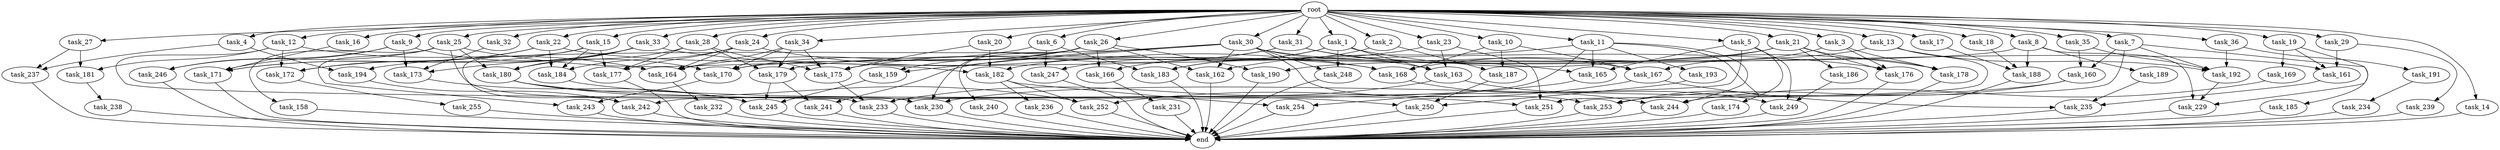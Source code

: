 digraph G {
  task_171 [size="1125281431.552000"];
  task_32 [size="1.024000"];
  task_191 [size="695784701.952000"];
  task_247 [size="1717986918.400000"];
  task_27 [size="1.024000"];
  task_251 [size="1236950581.248000"];
  task_4 [size="1.024000"];
  task_2 [size="1.024000"];
  task_13 [size="1.024000"];
  task_182 [size="1073741824.000000"];
  task_186 [size="34359738.368000"];
  task_177 [size="1279900254.208000"];
  task_168 [size="798863917.056000"];
  task_245 [size="1520418422.784000"];
  task_6 [size="1.024000"];
  task_9 [size="1.024000"];
  task_175 [size="1460288880.640000"];
  task_189 [size="309237645.312000"];
  task_165 [size="850403524.608000"];
  task_159 [size="214748364.800000"];
  task_188 [size="1039382085.632000"];
  task_164 [size="936302870.528000"];
  task_231 [size="695784701.952000"];
  task_158 [size="137438953.472000"];
  task_183 [size="1443109011.456000"];
  task_242 [size="1151051235.328000"];
  task_234 [size="77309411.328000"];
  task_36 [size="1.024000"];
  task_16 [size="1.024000"];
  task_185 [size="858993459.200000"];
  task_249 [size="807453851.648000"];
  task_243 [size="214748364.800000"];
  task_161 [size="1176821039.104000"];
  task_170 [size="1460288880.640000"];
  task_15 [size="1.024000"];
  task_10 [size="1.024000"];
  task_229 [size="996432412.672000"];
  task_29 [size="1.024000"];
  task_240 [size="137438953.472000"];
  task_162 [size="910533066.752000"];
  task_250 [size="592705486.848000"];
  task_235 [size="592705486.848000"];
  task_167 [size="429496729.600000"];
  task_190 [size="446676598.784000"];
  task_237 [size="584115552.256000"];
  task_26 [size="1.024000"];
  task_25 [size="1.024000"];
  task_31 [size="1.024000"];
  end [size="0.000000"];
  task_169 [size="549755813.888000"];
  task_192 [size="2284922601.472000"];
  task_239 [size="549755813.888000"];
  task_180 [size="481036337.152000"];
  task_18 [size="1.024000"];
  task_12 [size="1.024000"];
  task_230 [size="352187318.272000"];
  task_33 [size="1.024000"];
  task_238 [size="420906795.008000"];
  task_14 [size="1.024000"];
  task_241 [size="627065225.216000"];
  task_253 [size="850403524.608000"];
  task_173 [size="420906795.008000"];
  task_236 [size="695784701.952000"];
  task_246 [size="214748364.800000"];
  task_184 [size="1047972020.224000"];
  task_174 [size="77309411.328000"];
  task_21 [size="1.024000"];
  task_244 [size="1082331758.592000"];
  task_187 [size="687194767.360000"];
  task_23 [size="1.024000"];
  task_176 [size="283467841.536000"];
  root [size="0.000000"];
  task_5 [size="1.024000"];
  task_193 [size="695784701.952000"];
  task_11 [size="1.024000"];
  task_194 [size="111669149.696000"];
  task_179 [size="558345748.480000"];
  task_3 [size="1.024000"];
  task_166 [size="996432412.672000"];
  task_19 [size="1.024000"];
  task_232 [size="858993459.200000"];
  task_22 [size="1.024000"];
  task_28 [size="1.024000"];
  task_7 [size="1.024000"];
  task_34 [size="1.024000"];
  task_233 [size="841813590.016000"];
  task_254 [size="910533066.752000"];
  task_252 [size="1151051235.328000"];
  task_17 [size="1.024000"];
  task_248 [size="936302870.528000"];
  task_20 [size="1.024000"];
  task_178 [size="1108101562.368000"];
  task_1 [size="1.024000"];
  task_160 [size="1279900254.208000"];
  task_181 [size="584115552.256000"];
  task_172 [size="146028888.064000"];
  task_35 [size="1.024000"];
  task_163 [size="970662608.896000"];
  task_30 [size="1.024000"];
  task_24 [size="1.024000"];
  task_255 [size="77309411.328000"];
  task_8 [size="1.024000"];

  task_171 -> end [size="1.000000"];
  task_32 -> task_173 [size="301989888.000000"];
  task_191 -> task_234 [size="75497472.000000"];
  task_247 -> end [size="1.000000"];
  task_27 -> task_237 [size="536870912.000000"];
  task_27 -> task_181 [size="536870912.000000"];
  task_251 -> end [size="1.000000"];
  task_4 -> task_194 [size="33554432.000000"];
  task_4 -> task_237 [size="33554432.000000"];
  task_2 -> task_187 [size="536870912.000000"];
  task_2 -> task_183 [size="536870912.000000"];
  task_13 -> task_192 [size="301989888.000000"];
  task_13 -> task_251 [size="301989888.000000"];
  task_13 -> task_190 [size="301989888.000000"];
  task_182 -> task_252 [size="679477248.000000"];
  task_182 -> task_254 [size="679477248.000000"];
  task_182 -> task_236 [size="679477248.000000"];
  task_186 -> task_249 [size="679477248.000000"];
  task_177 -> end [size="1.000000"];
  task_168 -> task_244 [size="301989888.000000"];
  task_245 -> end [size="1.000000"];
  task_6 -> task_247 [size="838860800.000000"];
  task_6 -> task_183 [size="838860800.000000"];
  task_6 -> task_170 [size="838860800.000000"];
  task_9 -> task_246 [size="75497472.000000"];
  task_9 -> task_171 [size="75497472.000000"];
  task_9 -> task_170 [size="75497472.000000"];
  task_9 -> task_173 [size="75497472.000000"];
  task_175 -> task_233 [size="679477248.000000"];
  task_189 -> task_235 [size="134217728.000000"];
  task_165 -> task_254 [size="209715200.000000"];
  task_159 -> task_245 [size="838860800.000000"];
  task_188 -> end [size="1.000000"];
  task_164 -> task_232 [size="838860800.000000"];
  task_231 -> end [size="1.000000"];
  task_158 -> end [size="1.000000"];
  task_183 -> end [size="1.000000"];
  task_242 -> end [size="1.000000"];
  task_234 -> end [size="1.000000"];
  task_36 -> task_192 [size="679477248.000000"];
  task_36 -> task_191 [size="679477248.000000"];
  task_16 -> task_171 [size="536870912.000000"];
  task_185 -> end [size="1.000000"];
  task_249 -> end [size="1.000000"];
  task_243 -> end [size="1.000000"];
  task_161 -> task_235 [size="33554432.000000"];
  task_170 -> task_243 [size="75497472.000000"];
  task_15 -> task_242 [size="411041792.000000"];
  task_15 -> task_184 [size="411041792.000000"];
  task_15 -> task_177 [size="411041792.000000"];
  task_15 -> task_171 [size="411041792.000000"];
  task_10 -> task_187 [size="134217728.000000"];
  task_10 -> task_167 [size="134217728.000000"];
  task_10 -> task_168 [size="134217728.000000"];
  task_229 -> end [size="1.000000"];
  task_29 -> task_161 [size="536870912.000000"];
  task_29 -> task_239 [size="536870912.000000"];
  task_240 -> end [size="1.000000"];
  task_162 -> end [size="1.000000"];
  task_250 -> end [size="1.000000"];
  task_235 -> end [size="1.000000"];
  task_167 -> task_252 [size="411041792.000000"];
  task_167 -> task_235 [size="411041792.000000"];
  task_190 -> end [size="1.000000"];
  task_237 -> end [size="1.000000"];
  task_26 -> task_230 [size="134217728.000000"];
  task_26 -> task_240 [size="134217728.000000"];
  task_26 -> task_162 [size="134217728.000000"];
  task_26 -> task_190 [size="134217728.000000"];
  task_26 -> task_164 [size="134217728.000000"];
  task_26 -> task_166 [size="134217728.000000"];
  task_26 -> task_159 [size="134217728.000000"];
  task_25 -> task_230 [size="134217728.000000"];
  task_25 -> task_246 [size="134217728.000000"];
  task_25 -> task_182 [size="134217728.000000"];
  task_25 -> task_158 [size="134217728.000000"];
  task_25 -> task_243 [size="134217728.000000"];
  task_25 -> task_180 [size="134217728.000000"];
  task_31 -> task_175 [size="75497472.000000"];
  task_31 -> task_167 [size="75497472.000000"];
  task_31 -> task_182 [size="75497472.000000"];
  task_31 -> task_165 [size="75497472.000000"];
  task_169 -> task_244 [size="75497472.000000"];
  task_192 -> task_229 [size="134217728.000000"];
  task_239 -> end [size="1.000000"];
  task_180 -> task_245 [size="33554432.000000"];
  task_180 -> task_252 [size="33554432.000000"];
  task_180 -> task_251 [size="33554432.000000"];
  task_18 -> task_188 [size="33554432.000000"];
  task_12 -> task_172 [size="33554432.000000"];
  task_12 -> task_233 [size="33554432.000000"];
  task_12 -> task_181 [size="33554432.000000"];
  task_12 -> task_164 [size="33554432.000000"];
  task_230 -> end [size="1.000000"];
  task_33 -> task_176 [size="33554432.000000"];
  task_33 -> task_180 [size="33554432.000000"];
  task_33 -> task_172 [size="33554432.000000"];
  task_33 -> task_173 [size="33554432.000000"];
  task_238 -> end [size="1.000000"];
  task_14 -> end [size="1.000000"];
  task_241 -> end [size="1.000000"];
  task_253 -> end [size="1.000000"];
  task_173 -> task_245 [size="75497472.000000"];
  task_236 -> end [size="1.000000"];
  task_246 -> end [size="1.000000"];
  task_184 -> task_250 [size="411041792.000000"];
  task_174 -> end [size="1.000000"];
  task_21 -> task_186 [size="33554432.000000"];
  task_21 -> task_176 [size="33554432.000000"];
  task_21 -> task_179 [size="33554432.000000"];
  task_21 -> task_168 [size="33554432.000000"];
  task_21 -> task_178 [size="33554432.000000"];
  task_244 -> end [size="1.000000"];
  task_187 -> task_250 [size="33554432.000000"];
  task_23 -> task_163 [size="33554432.000000"];
  task_23 -> task_183 [size="33554432.000000"];
  task_23 -> task_251 [size="33554432.000000"];
  task_176 -> end [size="1.000000"];
  root -> task_12 [size="1.000000"];
  root -> task_36 [size="1.000000"];
  root -> task_16 [size="1.000000"];
  root -> task_9 [size="1.000000"];
  root -> task_1 [size="1.000000"];
  root -> task_11 [size="1.000000"];
  root -> task_22 [size="1.000000"];
  root -> task_7 [size="1.000000"];
  root -> task_28 [size="1.000000"];
  root -> task_4 [size="1.000000"];
  root -> task_34 [size="1.000000"];
  root -> task_2 [size="1.000000"];
  root -> task_15 [size="1.000000"];
  root -> task_10 [size="1.000000"];
  root -> task_29 [size="1.000000"];
  root -> task_21 [size="1.000000"];
  root -> task_17 [size="1.000000"];
  root -> task_18 [size="1.000000"];
  root -> task_27 [size="1.000000"];
  root -> task_20 [size="1.000000"];
  root -> task_23 [size="1.000000"];
  root -> task_6 [size="1.000000"];
  root -> task_32 [size="1.000000"];
  root -> task_5 [size="1.000000"];
  root -> task_26 [size="1.000000"];
  root -> task_25 [size="1.000000"];
  root -> task_8 [size="1.000000"];
  root -> task_35 [size="1.000000"];
  root -> task_13 [size="1.000000"];
  root -> task_30 [size="1.000000"];
  root -> task_19 [size="1.000000"];
  root -> task_33 [size="1.000000"];
  root -> task_24 [size="1.000000"];
  root -> task_3 [size="1.000000"];
  root -> task_31 [size="1.000000"];
  root -> task_14 [size="1.000000"];
  task_5 -> task_233 [size="75497472.000000"];
  task_5 -> task_249 [size="75497472.000000"];
  task_5 -> task_165 [size="75497472.000000"];
  task_5 -> task_174 [size="75497472.000000"];
  task_193 -> task_250 [size="134217728.000000"];
  task_11 -> task_253 [size="679477248.000000"];
  task_11 -> task_162 [size="679477248.000000"];
  task_11 -> task_242 [size="679477248.000000"];
  task_11 -> task_193 [size="679477248.000000"];
  task_11 -> task_244 [size="679477248.000000"];
  task_11 -> task_165 [size="679477248.000000"];
  task_194 -> task_242 [size="33554432.000000"];
  task_179 -> task_245 [size="536870912.000000"];
  task_179 -> task_241 [size="536870912.000000"];
  task_3 -> task_167 [size="209715200.000000"];
  task_3 -> task_176 [size="209715200.000000"];
  task_3 -> task_178 [size="209715200.000000"];
  task_166 -> task_231 [size="679477248.000000"];
  task_19 -> task_161 [size="536870912.000000"];
  task_19 -> task_229 [size="536870912.000000"];
  task_19 -> task_169 [size="536870912.000000"];
  task_232 -> end [size="1.000000"];
  task_22 -> task_168 [size="75497472.000000"];
  task_22 -> task_184 [size="75497472.000000"];
  task_22 -> task_172 [size="75497472.000000"];
  task_22 -> task_171 [size="75497472.000000"];
  task_28 -> task_175 [size="301989888.000000"];
  task_28 -> task_180 [size="301989888.000000"];
  task_28 -> task_177 [size="301989888.000000"];
  task_28 -> task_179 [size="301989888.000000"];
  task_7 -> task_192 [size="838860800.000000"];
  task_7 -> task_185 [size="838860800.000000"];
  task_7 -> task_160 [size="838860800.000000"];
  task_7 -> task_251 [size="838860800.000000"];
  task_34 -> task_175 [size="209715200.000000"];
  task_34 -> task_179 [size="209715200.000000"];
  task_34 -> task_170 [size="209715200.000000"];
  task_34 -> task_164 [size="209715200.000000"];
  task_233 -> end [size="1.000000"];
  task_254 -> end [size="1.000000"];
  task_252 -> end [size="1.000000"];
  task_17 -> task_188 [size="679477248.000000"];
  task_248 -> end [size="1.000000"];
  task_20 -> task_175 [size="838860800.000000"];
  task_20 -> task_182 [size="838860800.000000"];
  task_178 -> end [size="1.000000"];
  task_1 -> task_163 [size="838860800.000000"];
  task_1 -> task_248 [size="838860800.000000"];
  task_1 -> task_247 [size="838860800.000000"];
  task_1 -> task_166 [size="838860800.000000"];
  task_1 -> task_178 [size="838860800.000000"];
  task_160 -> task_230 [size="75497472.000000"];
  task_160 -> task_253 [size="75497472.000000"];
  task_181 -> task_238 [size="411041792.000000"];
  task_172 -> task_255 [size="75497472.000000"];
  task_35 -> task_192 [size="411041792.000000"];
  task_35 -> task_160 [size="411041792.000000"];
  task_163 -> task_233 [size="33554432.000000"];
  task_163 -> task_249 [size="33554432.000000"];
  task_30 -> task_163 [size="75497472.000000"];
  task_30 -> task_248 [size="75497472.000000"];
  task_30 -> task_241 [size="75497472.000000"];
  task_30 -> task_162 [size="75497472.000000"];
  task_30 -> task_194 [size="75497472.000000"];
  task_30 -> task_161 [size="75497472.000000"];
  task_30 -> task_253 [size="75497472.000000"];
  task_30 -> task_159 [size="75497472.000000"];
  task_24 -> task_168 [size="536870912.000000"];
  task_24 -> task_184 [size="536870912.000000"];
  task_24 -> task_164 [size="536870912.000000"];
  task_24 -> task_177 [size="536870912.000000"];
  task_255 -> end [size="1.000000"];
  task_8 -> task_189 [size="301989888.000000"];
  task_8 -> task_188 [size="301989888.000000"];
  task_8 -> task_170 [size="301989888.000000"];
  task_8 -> task_229 [size="301989888.000000"];
}
